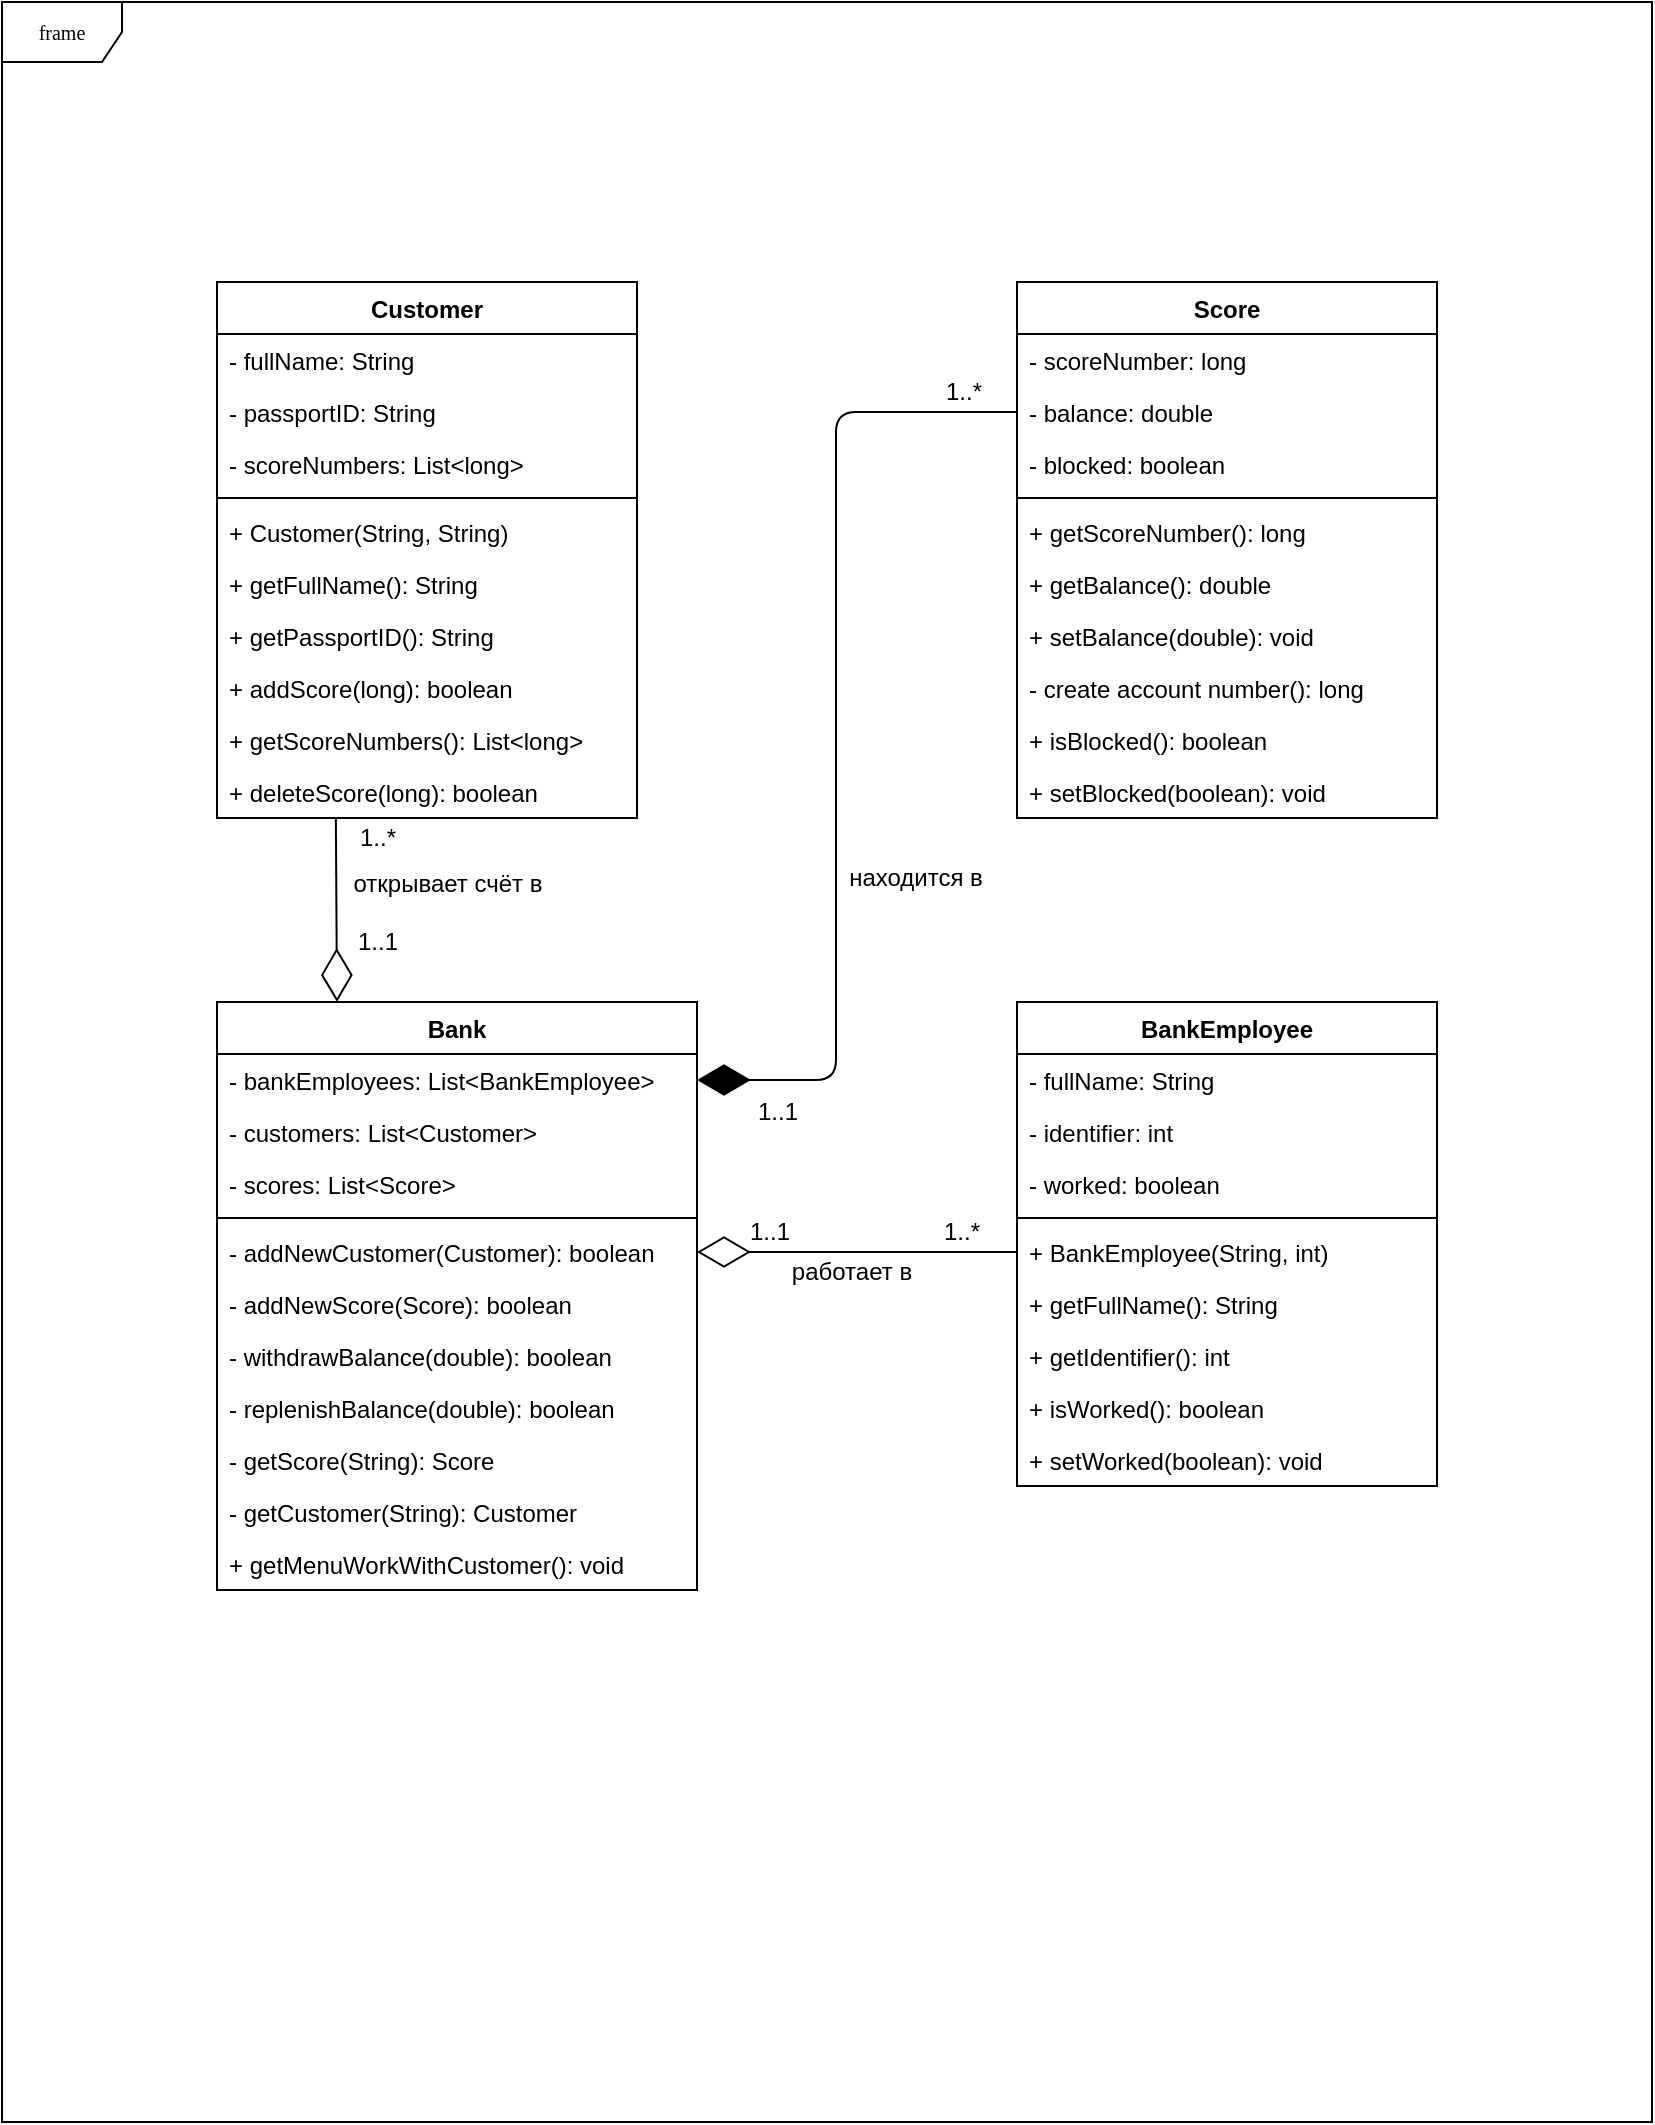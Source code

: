 <mxfile version="13.1.3" type="device"><diagram name="Page-1" id="c4acf3e9-155e-7222-9cf6-157b1a14988f"><mxGraphModel dx="1422" dy="713" grid="1" gridSize="10" guides="1" tooltips="1" connect="1" arrows="1" fold="1" page="1" pageScale="1" pageWidth="850" pageHeight="1100" background="#ffffff" math="0" shadow="0"><root><mxCell id="0"/><mxCell id="1" parent="0"/><mxCell id="17acba5748e5396b-1" value="frame" style="shape=umlFrame;whiteSpace=wrap;html=1;rounded=0;shadow=0;comic=0;labelBackgroundColor=none;strokeWidth=1;fontFamily=Verdana;fontSize=10;align=center;" parent="1" vertex="1"><mxGeometry x="13" y="20" width="825" height="1060" as="geometry"/></mxCell><mxCell id="I6-0GQsz2WGWXkgg8VqL-95" value="" style="endArrow=diamondThin;endFill=0;endSize=24;html=1;exitX=0.283;exitY=0.989;exitDx=0;exitDy=0;exitPerimeter=0;entryX=0.25;entryY=0;entryDx=0;entryDy=0;" parent="1" source="I6-0GQsz2WGWXkgg8VqL-52" target="I6-0GQsz2WGWXkgg8VqL-5" edge="1"><mxGeometry width="160" relative="1" as="geometry"><mxPoint x="345.5" y="460" as="sourcePoint"/><mxPoint x="505.5" y="460" as="targetPoint"/></mxGeometry></mxCell><mxCell id="I6-0GQsz2WGWXkgg8VqL-96" value="" style="endArrow=diamondThin;endFill=0;endSize=24;html=1;exitX=0;exitY=0.5;exitDx=0;exitDy=0;entryX=1;entryY=0.5;entryDx=0;entryDy=0;" parent="1" source="I6-0GQsz2WGWXkgg8VqL-57" target="I6-0GQsz2WGWXkgg8VqL-90" edge="1"><mxGeometry width="160" relative="1" as="geometry"><mxPoint x="280.5" y="490" as="sourcePoint"/><mxPoint x="440.5" y="490" as="targetPoint"/></mxGeometry></mxCell><mxCell id="I6-0GQsz2WGWXkgg8VqL-99" value="1..1" style="text;html=1;strokeColor=none;fillColor=none;align=center;verticalAlign=middle;whiteSpace=wrap;rounded=0;" parent="1" vertex="1"><mxGeometry x="376.5" y="625" width="40" height="20" as="geometry"/></mxCell><mxCell id="I6-0GQsz2WGWXkgg8VqL-100" value="1..*" style="text;html=1;strokeColor=none;fillColor=none;align=center;verticalAlign=middle;whiteSpace=wrap;rounded=0;" parent="1" vertex="1"><mxGeometry x="472.5" y="625" width="40" height="20" as="geometry"/></mxCell><mxCell id="I6-0GQsz2WGWXkgg8VqL-101" value="1..1" style="text;html=1;strokeColor=none;fillColor=none;align=center;verticalAlign=middle;whiteSpace=wrap;rounded=0;" parent="1" vertex="1"><mxGeometry x="380.5" y="565" width="40" height="20" as="geometry"/></mxCell><mxCell id="I6-0GQsz2WGWXkgg8VqL-102" value="1..*" style="text;html=1;strokeColor=none;fillColor=none;align=center;verticalAlign=middle;whiteSpace=wrap;rounded=0;" parent="1" vertex="1"><mxGeometry x="473.5" y="205" width="40" height="20" as="geometry"/></mxCell><mxCell id="I6-0GQsz2WGWXkgg8VqL-103" value="1..*" style="text;html=1;strokeColor=none;fillColor=none;align=center;verticalAlign=middle;whiteSpace=wrap;rounded=0;" parent="1" vertex="1"><mxGeometry x="180.5" y="428" width="40" height="20" as="geometry"/></mxCell><mxCell id="I6-0GQsz2WGWXkgg8VqL-104" value="1..1" style="text;html=1;strokeColor=none;fillColor=none;align=center;verticalAlign=middle;whiteSpace=wrap;rounded=0;" parent="1" vertex="1"><mxGeometry x="180.5" y="480" width="40" height="20" as="geometry"/></mxCell><mxCell id="p3ryDqi_8OSqS9TqekWn-1" value="работает в" style="text;html=1;strokeColor=none;fillColor=none;align=center;verticalAlign=middle;whiteSpace=wrap;rounded=0;" vertex="1" parent="1"><mxGeometry x="401" y="645" width="74" height="20" as="geometry"/></mxCell><mxCell id="p3ryDqi_8OSqS9TqekWn-2" value="находится в" style="text;html=1;strokeColor=none;fillColor=none;align=center;verticalAlign=middle;whiteSpace=wrap;rounded=0;" vertex="1" parent="1"><mxGeometry x="429.5" y="448" width="80" height="20" as="geometry"/></mxCell><mxCell id="p3ryDqi_8OSqS9TqekWn-3" value="открывает счёт в" style="text;html=1;strokeColor=none;fillColor=none;align=center;verticalAlign=middle;whiteSpace=wrap;rounded=0;" vertex="1" parent="1"><mxGeometry x="180.5" y="451" width="110" height="20" as="geometry"/></mxCell><mxCell id="I6-0GQsz2WGWXkgg8VqL-29" value="Score" style="swimlane;fontStyle=1;align=center;verticalAlign=top;childLayout=stackLayout;horizontal=1;startSize=26;horizontalStack=0;resizeParent=1;resizeParentMax=0;resizeLast=0;collapsible=1;marginBottom=0;" parent="1" vertex="1"><mxGeometry x="520.5" y="160" width="210" height="268" as="geometry"/></mxCell><mxCell id="I6-0GQsz2WGWXkgg8VqL-87" value="- scoreNumber: long" style="text;strokeColor=none;fillColor=none;align=left;verticalAlign=top;spacingLeft=4;spacingRight=4;overflow=hidden;rotatable=0;points=[[0,0.5],[1,0.5]];portConstraint=eastwest;" parent="I6-0GQsz2WGWXkgg8VqL-29" vertex="1"><mxGeometry y="26" width="210" height="26" as="geometry"/></mxCell><mxCell id="I6-0GQsz2WGWXkgg8VqL-84" value="- balance: double" style="text;strokeColor=none;fillColor=none;align=left;verticalAlign=top;spacingLeft=4;spacingRight=4;overflow=hidden;rotatable=0;points=[[0,0.5],[1,0.5]];portConstraint=eastwest;" parent="I6-0GQsz2WGWXkgg8VqL-29" vertex="1"><mxGeometry y="52" width="210" height="26" as="geometry"/></mxCell><mxCell id="I6-0GQsz2WGWXkgg8VqL-34" value="- blocked: boolean" style="text;strokeColor=none;fillColor=none;align=left;verticalAlign=top;spacingLeft=4;spacingRight=4;overflow=hidden;rotatable=0;points=[[0,0.5],[1,0.5]];portConstraint=eastwest;" parent="I6-0GQsz2WGWXkgg8VqL-29" vertex="1"><mxGeometry y="78" width="210" height="26" as="geometry"/></mxCell><mxCell id="I6-0GQsz2WGWXkgg8VqL-31" value="" style="line;strokeWidth=1;fillColor=none;align=left;verticalAlign=middle;spacingTop=-1;spacingLeft=3;spacingRight=3;rotatable=0;labelPosition=right;points=[];portConstraint=eastwest;" parent="I6-0GQsz2WGWXkgg8VqL-29" vertex="1"><mxGeometry y="104" width="210" height="8" as="geometry"/></mxCell><mxCell id="I6-0GQsz2WGWXkgg8VqL-89" value="+ getScoreNumber(): long" style="text;strokeColor=none;fillColor=none;align=left;verticalAlign=top;spacingLeft=4;spacingRight=4;overflow=hidden;rotatable=0;points=[[0,0.5],[1,0.5]];portConstraint=eastwest;" parent="I6-0GQsz2WGWXkgg8VqL-29" vertex="1"><mxGeometry y="112" width="210" height="26" as="geometry"/></mxCell><mxCell id="I6-0GQsz2WGWXkgg8VqL-85" value="+ getBalance(): double" style="text;strokeColor=none;fillColor=none;align=left;verticalAlign=top;spacingLeft=4;spacingRight=4;overflow=hidden;rotatable=0;points=[[0,0.5],[1,0.5]];portConstraint=eastwest;" parent="I6-0GQsz2WGWXkgg8VqL-29" vertex="1"><mxGeometry y="138" width="210" height="26" as="geometry"/></mxCell><mxCell id="I6-0GQsz2WGWXkgg8VqL-36" value="+ setBalance(double): void" style="text;strokeColor=none;fillColor=none;align=left;verticalAlign=top;spacingLeft=4;spacingRight=4;overflow=hidden;rotatable=0;points=[[0,0.5],[1,0.5]];portConstraint=eastwest;" parent="I6-0GQsz2WGWXkgg8VqL-29" vertex="1"><mxGeometry y="164" width="210" height="26" as="geometry"/></mxCell><mxCell id="I6-0GQsz2WGWXkgg8VqL-37" value="- create account number(): long" style="text;strokeColor=none;fillColor=none;align=left;verticalAlign=top;spacingLeft=4;spacingRight=4;overflow=hidden;rotatable=0;points=[[0,0.5],[1,0.5]];portConstraint=eastwest;" parent="I6-0GQsz2WGWXkgg8VqL-29" vertex="1"><mxGeometry y="190" width="210" height="26" as="geometry"/></mxCell><mxCell id="I6-0GQsz2WGWXkgg8VqL-83" value="+ isBlocked(): boolean" style="text;strokeColor=none;fillColor=none;align=left;verticalAlign=top;spacingLeft=4;spacingRight=4;overflow=hidden;rotatable=0;points=[[0,0.5],[1,0.5]];portConstraint=eastwest;" parent="I6-0GQsz2WGWXkgg8VqL-29" vertex="1"><mxGeometry y="216" width="210" height="26" as="geometry"/></mxCell><mxCell id="I6-0GQsz2WGWXkgg8VqL-32" value="+ setBlocked(boolean): void" style="text;strokeColor=none;fillColor=none;align=left;verticalAlign=top;spacingLeft=4;spacingRight=4;overflow=hidden;rotatable=0;points=[[0,0.5],[1,0.5]];portConstraint=eastwest;" parent="I6-0GQsz2WGWXkgg8VqL-29" vertex="1"><mxGeometry y="242" width="210" height="26" as="geometry"/></mxCell><mxCell id="I6-0GQsz2WGWXkgg8VqL-10" value="Customer" style="swimlane;fontStyle=1;align=center;verticalAlign=top;childLayout=stackLayout;horizontal=1;startSize=26;horizontalStack=0;resizeParent=1;resizeParentMax=0;resizeLast=0;collapsible=1;marginBottom=0;" parent="1" vertex="1"><mxGeometry x="120.5" y="160" width="210" height="268" as="geometry"/></mxCell><mxCell id="I6-0GQsz2WGWXkgg8VqL-24" value="- fullName: String" style="text;strokeColor=none;fillColor=none;align=left;verticalAlign=top;spacingLeft=4;spacingRight=4;overflow=hidden;rotatable=0;points=[[0,0.5],[1,0.5]];portConstraint=eastwest;" parent="I6-0GQsz2WGWXkgg8VqL-10" vertex="1"><mxGeometry y="26" width="210" height="26" as="geometry"/></mxCell><mxCell id="I6-0GQsz2WGWXkgg8VqL-23" value="- passportID: String" style="text;strokeColor=none;fillColor=none;align=left;verticalAlign=top;spacingLeft=4;spacingRight=4;overflow=hidden;rotatable=0;points=[[0,0.5],[1,0.5]];portConstraint=eastwest;" parent="I6-0GQsz2WGWXkgg8VqL-10" vertex="1"><mxGeometry y="52" width="210" height="26" as="geometry"/></mxCell><mxCell id="I6-0GQsz2WGWXkgg8VqL-11" value="- scoreNumbers: List&lt;long&gt;" style="text;strokeColor=none;fillColor=none;align=left;verticalAlign=top;spacingLeft=4;spacingRight=4;overflow=hidden;rotatable=0;points=[[0,0.5],[1,0.5]];portConstraint=eastwest;" parent="I6-0GQsz2WGWXkgg8VqL-10" vertex="1"><mxGeometry y="78" width="210" height="26" as="geometry"/></mxCell><mxCell id="I6-0GQsz2WGWXkgg8VqL-12" value="" style="line;strokeWidth=1;fillColor=none;align=left;verticalAlign=middle;spacingTop=-1;spacingLeft=3;spacingRight=3;rotatable=0;labelPosition=right;points=[];portConstraint=eastwest;" parent="I6-0GQsz2WGWXkgg8VqL-10" vertex="1"><mxGeometry y="104" width="210" height="8" as="geometry"/></mxCell><mxCell id="I6-0GQsz2WGWXkgg8VqL-59" value="+ Customer(String, String)" style="text;strokeColor=none;fillColor=none;align=left;verticalAlign=top;spacingLeft=4;spacingRight=4;overflow=hidden;rotatable=0;points=[[0,0.5],[1,0.5]];portConstraint=eastwest;" parent="I6-0GQsz2WGWXkgg8VqL-10" vertex="1"><mxGeometry y="112" width="210" height="26" as="geometry"/></mxCell><mxCell id="I6-0GQsz2WGWXkgg8VqL-45" value="+ getFullName(): String" style="text;strokeColor=none;fillColor=none;align=left;verticalAlign=top;spacingLeft=4;spacingRight=4;overflow=hidden;rotatable=0;points=[[0,0.5],[1,0.5]];portConstraint=eastwest;" parent="I6-0GQsz2WGWXkgg8VqL-10" vertex="1"><mxGeometry y="138" width="210" height="26" as="geometry"/></mxCell><mxCell id="I6-0GQsz2WGWXkgg8VqL-46" value="+ getPassportID(): String" style="text;strokeColor=none;fillColor=none;align=left;verticalAlign=top;spacingLeft=4;spacingRight=4;overflow=hidden;rotatable=0;points=[[0,0.5],[1,0.5]];portConstraint=eastwest;" parent="I6-0GQsz2WGWXkgg8VqL-10" vertex="1"><mxGeometry y="164" width="210" height="26" as="geometry"/></mxCell><mxCell id="I6-0GQsz2WGWXkgg8VqL-47" value="+ addScore(long): boolean" style="text;strokeColor=none;fillColor=none;align=left;verticalAlign=top;spacingLeft=4;spacingRight=4;overflow=hidden;rotatable=0;points=[[0,0.5],[1,0.5]];portConstraint=eastwest;" parent="I6-0GQsz2WGWXkgg8VqL-10" vertex="1"><mxGeometry y="190" width="210" height="26" as="geometry"/></mxCell><mxCell id="I6-0GQsz2WGWXkgg8VqL-51" value="+ getScoreNumbers(): List&lt;long&gt;" style="text;strokeColor=none;fillColor=none;align=left;verticalAlign=top;spacingLeft=4;spacingRight=4;overflow=hidden;rotatable=0;points=[[0,0.5],[1,0.5]];portConstraint=eastwest;" parent="I6-0GQsz2WGWXkgg8VqL-10" vertex="1"><mxGeometry y="216" width="210" height="26" as="geometry"/></mxCell><mxCell id="I6-0GQsz2WGWXkgg8VqL-52" value="+ deleteScore(long): boolean" style="text;strokeColor=none;fillColor=none;align=left;verticalAlign=top;spacingLeft=4;spacingRight=4;overflow=hidden;rotatable=0;points=[[0,0.5],[1,0.5]];portConstraint=eastwest;" parent="I6-0GQsz2WGWXkgg8VqL-10" vertex="1"><mxGeometry y="242" width="210" height="26" as="geometry"/></mxCell><mxCell id="I6-0GQsz2WGWXkgg8VqL-1" value="BankEmployee" style="swimlane;fontStyle=1;align=center;verticalAlign=top;childLayout=stackLayout;horizontal=1;startSize=26;horizontalStack=0;resizeParent=1;resizeParentMax=0;resizeLast=0;collapsible=1;marginBottom=0;" parent="1" vertex="1"><mxGeometry x="520.5" y="520" width="210" height="242" as="geometry"/></mxCell><mxCell id="I6-0GQsz2WGWXkgg8VqL-18" value="- fullName: String" style="text;strokeColor=none;fillColor=none;align=left;verticalAlign=top;spacingLeft=4;spacingRight=4;overflow=hidden;rotatable=0;points=[[0,0.5],[1,0.5]];portConstraint=eastwest;" parent="I6-0GQsz2WGWXkgg8VqL-1" vertex="1"><mxGeometry y="26" width="210" height="26" as="geometry"/></mxCell><mxCell id="I6-0GQsz2WGWXkgg8VqL-86" value="- identifier: int" style="text;strokeColor=none;fillColor=none;align=left;verticalAlign=top;spacingLeft=4;spacingRight=4;overflow=hidden;rotatable=0;points=[[0,0.5],[1,0.5]];portConstraint=eastwest;" parent="I6-0GQsz2WGWXkgg8VqL-1" vertex="1"><mxGeometry y="52" width="210" height="26" as="geometry"/></mxCell><mxCell id="I6-0GQsz2WGWXkgg8VqL-19" value="- worked: boolean" style="text;strokeColor=none;fillColor=none;align=left;verticalAlign=top;spacingLeft=4;spacingRight=4;overflow=hidden;rotatable=0;points=[[0,0.5],[1,0.5]];portConstraint=eastwest;" parent="I6-0GQsz2WGWXkgg8VqL-1" vertex="1"><mxGeometry y="78" width="210" height="26" as="geometry"/></mxCell><mxCell id="I6-0GQsz2WGWXkgg8VqL-3" value="" style="line;strokeWidth=1;fillColor=none;align=left;verticalAlign=middle;spacingTop=-1;spacingLeft=3;spacingRight=3;rotatable=0;labelPosition=right;points=[];portConstraint=eastwest;" parent="I6-0GQsz2WGWXkgg8VqL-1" vertex="1"><mxGeometry y="104" width="210" height="8" as="geometry"/></mxCell><mxCell id="I6-0GQsz2WGWXkgg8VqL-57" value="+ BankEmployee(String, int)" style="text;strokeColor=none;fillColor=none;align=left;verticalAlign=top;spacingLeft=4;spacingRight=4;overflow=hidden;rotatable=0;points=[[0,0.5],[1,0.5]];portConstraint=eastwest;" parent="I6-0GQsz2WGWXkgg8VqL-1" vertex="1"><mxGeometry y="112" width="210" height="26" as="geometry"/></mxCell><mxCell id="I6-0GQsz2WGWXkgg8VqL-20" value="+ getFullName(): String" style="text;strokeColor=none;fillColor=none;align=left;verticalAlign=top;spacingLeft=4;spacingRight=4;overflow=hidden;rotatable=0;points=[[0,0.5],[1,0.5]];portConstraint=eastwest;" parent="I6-0GQsz2WGWXkgg8VqL-1" vertex="1"><mxGeometry y="138" width="210" height="26" as="geometry"/></mxCell><mxCell id="I6-0GQsz2WGWXkgg8VqL-21" value="+ getIdentifier(): int" style="text;strokeColor=none;fillColor=none;align=left;verticalAlign=top;spacingLeft=4;spacingRight=4;overflow=hidden;rotatable=0;points=[[0,0.5],[1,0.5]];portConstraint=eastwest;" parent="I6-0GQsz2WGWXkgg8VqL-1" vertex="1"><mxGeometry y="164" width="210" height="26" as="geometry"/></mxCell><mxCell id="I6-0GQsz2WGWXkgg8VqL-22" value="+ isWorked(): boolean" style="text;strokeColor=none;fillColor=none;align=left;verticalAlign=top;spacingLeft=4;spacingRight=4;overflow=hidden;rotatable=0;points=[[0,0.5],[1,0.5]];portConstraint=eastwest;" parent="I6-0GQsz2WGWXkgg8VqL-1" vertex="1"><mxGeometry y="190" width="210" height="26" as="geometry"/></mxCell><mxCell id="I6-0GQsz2WGWXkgg8VqL-4" value="+ setWorked(boolean): void" style="text;strokeColor=none;fillColor=none;align=left;verticalAlign=top;spacingLeft=4;spacingRight=4;overflow=hidden;rotatable=0;points=[[0,0.5],[1,0.5]];portConstraint=eastwest;" parent="I6-0GQsz2WGWXkgg8VqL-1" vertex="1"><mxGeometry y="216" width="210" height="26" as="geometry"/></mxCell><mxCell id="I6-0GQsz2WGWXkgg8VqL-5" value="Bank" style="swimlane;fontStyle=1;align=center;verticalAlign=top;childLayout=stackLayout;horizontal=1;startSize=26;horizontalStack=0;resizeParent=1;resizeParentMax=0;resizeLast=0;collapsible=1;marginBottom=0;" parent="1" vertex="1"><mxGeometry x="120.5" y="520" width="240" height="294" as="geometry"><mxRectangle x="120" y="120" width="70" height="26" as="alternateBounds"/></mxGeometry></mxCell><mxCell id="I6-0GQsz2WGWXkgg8VqL-25" value="- bankEmployees: List&lt;BankEmployee&gt;" style="text;strokeColor=none;fillColor=none;align=left;verticalAlign=top;spacingLeft=4;spacingRight=4;overflow=hidden;rotatable=0;points=[[0,0.5],[1,0.5]];portConstraint=eastwest;" parent="I6-0GQsz2WGWXkgg8VqL-5" vertex="1"><mxGeometry y="26" width="240" height="26" as="geometry"/></mxCell><mxCell id="I6-0GQsz2WGWXkgg8VqL-26" value="- customers: List&lt;Customer&gt;" style="text;strokeColor=none;fillColor=none;align=left;verticalAlign=top;spacingLeft=4;spacingRight=4;overflow=hidden;rotatable=0;points=[[0,0.5],[1,0.5]];portConstraint=eastwest;" parent="I6-0GQsz2WGWXkgg8VqL-5" vertex="1"><mxGeometry y="52" width="240" height="26" as="geometry"/></mxCell><mxCell id="I6-0GQsz2WGWXkgg8VqL-27" value="- scores: List&lt;Score&gt;" style="text;strokeColor=none;fillColor=none;align=left;verticalAlign=top;spacingLeft=4;spacingRight=4;overflow=hidden;rotatable=0;points=[[0,0.5],[1,0.5]];portConstraint=eastwest;" parent="I6-0GQsz2WGWXkgg8VqL-5" vertex="1"><mxGeometry y="78" width="240" height="26" as="geometry"/></mxCell><mxCell id="I6-0GQsz2WGWXkgg8VqL-7" value="" style="line;strokeWidth=1;fillColor=none;align=left;verticalAlign=middle;spacingTop=-1;spacingLeft=3;spacingRight=3;rotatable=0;labelPosition=right;points=[];portConstraint=eastwest;" parent="I6-0GQsz2WGWXkgg8VqL-5" vertex="1"><mxGeometry y="104" width="240" height="8" as="geometry"/></mxCell><mxCell id="I6-0GQsz2WGWXkgg8VqL-90" value="- addNewCustomer(Customer): boolean" style="text;strokeColor=none;fillColor=none;align=left;verticalAlign=top;spacingLeft=4;spacingRight=4;overflow=hidden;rotatable=0;points=[[0,0.5],[1,0.5]];portConstraint=eastwest;" parent="I6-0GQsz2WGWXkgg8VqL-5" vertex="1"><mxGeometry y="112" width="240" height="26" as="geometry"/></mxCell><mxCell id="I6-0GQsz2WGWXkgg8VqL-91" value="- addNewScore(Score): boolean" style="text;strokeColor=none;fillColor=none;align=left;verticalAlign=top;spacingLeft=4;spacingRight=4;overflow=hidden;rotatable=0;points=[[0,0.5],[1,0.5]];portConstraint=eastwest;" parent="I6-0GQsz2WGWXkgg8VqL-5" vertex="1"><mxGeometry y="138" width="240" height="26" as="geometry"/></mxCell><mxCell id="I6-0GQsz2WGWXkgg8VqL-92" value="- withdrawBalance(double): boolean" style="text;strokeColor=none;fillColor=none;align=left;verticalAlign=top;spacingLeft=4;spacingRight=4;overflow=hidden;rotatable=0;points=[[0,0.5],[1,0.5]];portConstraint=eastwest;" parent="I6-0GQsz2WGWXkgg8VqL-5" vertex="1"><mxGeometry y="164" width="240" height="26" as="geometry"/></mxCell><mxCell id="I6-0GQsz2WGWXkgg8VqL-55" value="- replenishBalance(double): boolean" style="text;strokeColor=none;fillColor=none;align=left;verticalAlign=top;spacingLeft=4;spacingRight=4;overflow=hidden;rotatable=0;points=[[0,0.5],[1,0.5]];portConstraint=eastwest;" parent="I6-0GQsz2WGWXkgg8VqL-5" vertex="1"><mxGeometry y="190" width="240" height="26" as="geometry"/></mxCell><mxCell id="I6-0GQsz2WGWXkgg8VqL-56" value="- getScore(String): Score" style="text;strokeColor=none;fillColor=none;align=left;verticalAlign=top;spacingLeft=4;spacingRight=4;overflow=hidden;rotatable=0;points=[[0,0.5],[1,0.5]];portConstraint=eastwest;" parent="I6-0GQsz2WGWXkgg8VqL-5" vertex="1"><mxGeometry y="216" width="240" height="26" as="geometry"/></mxCell><mxCell id="I6-0GQsz2WGWXkgg8VqL-93" value="- getCustomer(String): Customer" style="text;strokeColor=none;fillColor=none;align=left;verticalAlign=top;spacingLeft=4;spacingRight=4;overflow=hidden;rotatable=0;points=[[0,0.5],[1,0.5]];portConstraint=eastwest;" parent="I6-0GQsz2WGWXkgg8VqL-5" vertex="1"><mxGeometry y="242" width="240" height="26" as="geometry"/></mxCell><mxCell id="I6-0GQsz2WGWXkgg8VqL-8" value="+ getMenuWorkWithCustomer(): void" style="text;strokeColor=none;fillColor=none;align=left;verticalAlign=top;spacingLeft=4;spacingRight=4;overflow=hidden;rotatable=0;points=[[0,0.5],[1,0.5]];portConstraint=eastwest;" parent="I6-0GQsz2WGWXkgg8VqL-5" vertex="1"><mxGeometry y="268" width="240" height="26" as="geometry"/></mxCell><mxCell id="p3ryDqi_8OSqS9TqekWn-4" value="" style="endArrow=diamondThin;endFill=1;endSize=24;html=1;exitX=0;exitY=0.5;exitDx=0;exitDy=0;entryX=1;entryY=0.5;entryDx=0;entryDy=0;" edge="1" parent="1" source="I6-0GQsz2WGWXkgg8VqL-84" target="I6-0GQsz2WGWXkgg8VqL-25"><mxGeometry width="160" relative="1" as="geometry"><mxPoint x="550" y="470" as="sourcePoint"/><mxPoint x="710" y="470" as="targetPoint"/><Array as="points"><mxPoint x="430" y="225"/><mxPoint x="430" y="559"/></Array></mxGeometry></mxCell></root></mxGraphModel></diagram></mxfile>